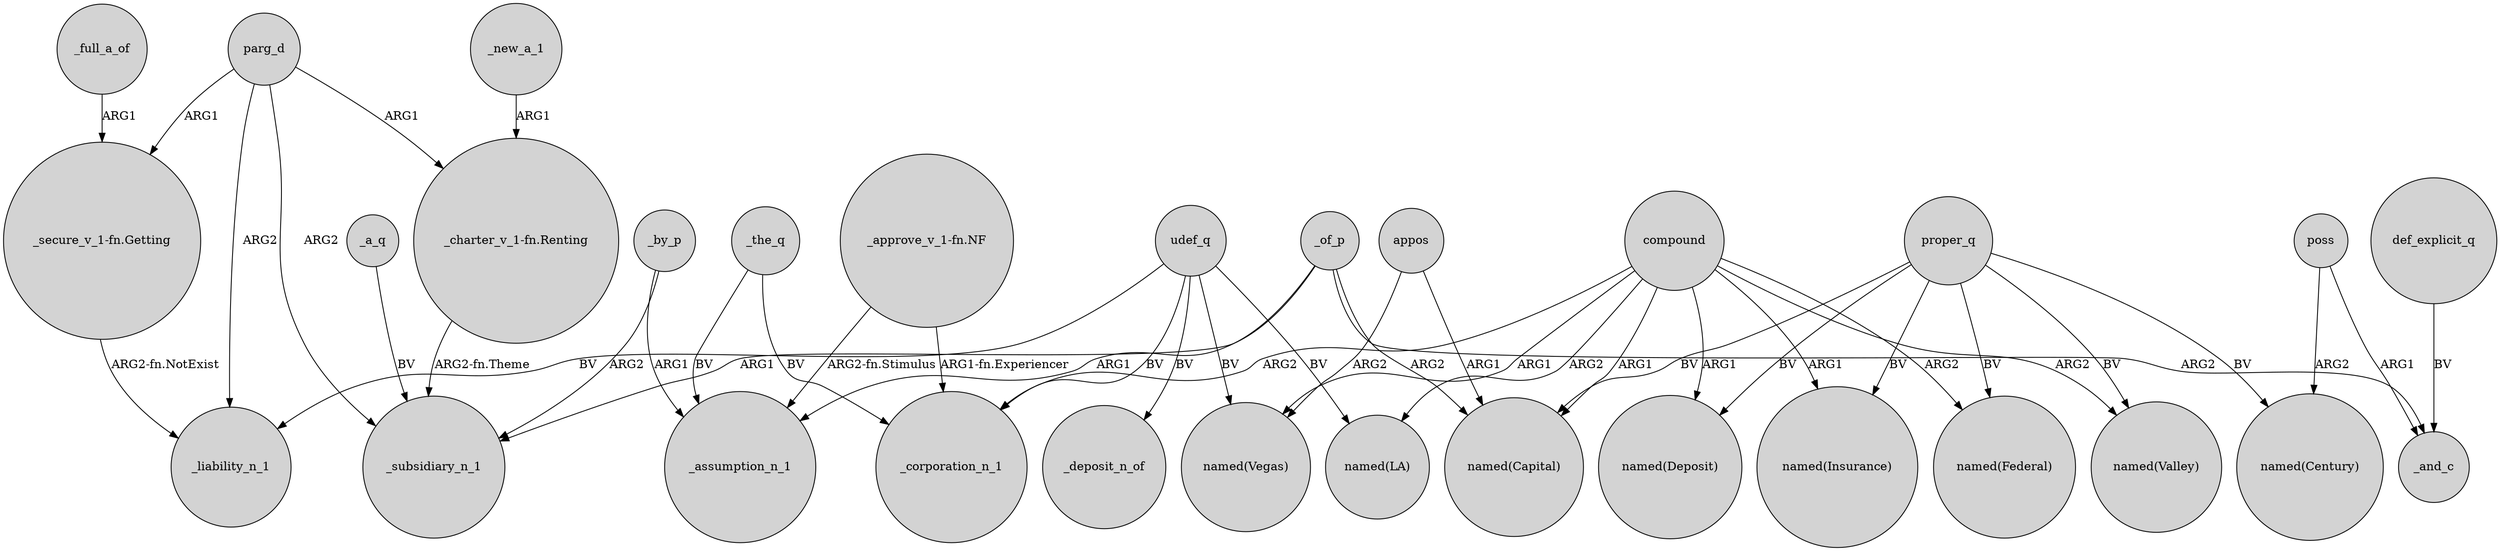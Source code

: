 digraph {
	node [shape=circle style=filled]
	appos -> "named(Vegas)" [label=ARG2]
	parg_d -> "_charter_v_1-fn.Renting" [label=ARG1]
	udef_q -> _liability_n_1 [label=BV]
	_of_p -> _subsidiary_n_1 [label=ARG1]
	proper_q -> "named(Capital)" [label=BV]
	poss -> _and_c [label=ARG1]
	compound -> "named(LA)" [label=ARG2]
	parg_d -> _liability_n_1 [label=ARG2]
	_the_q -> _corporation_n_1 [label=BV]
	def_explicit_q -> _and_c [label=BV]
	compound -> "named(Deposit)" [label=ARG1]
	compound -> "named(Vegas)" [label=ARG1]
	_of_p -> _assumption_n_1 [label=ARG1]
	compound -> _corporation_n_1 [label=ARG2]
	"_secure_v_1-fn.Getting" -> _liability_n_1 [label="ARG2-fn.NotExist"]
	"_approve_v_1-fn.NF" -> _assumption_n_1 [label="ARG2-fn.Stimulus"]
	parg_d -> "_secure_v_1-fn.Getting" [label=ARG1]
	_of_p -> _and_c [label=ARG2]
	appos -> "named(Capital)" [label=ARG1]
	proper_q -> "named(Century)" [label=BV]
	_the_q -> _assumption_n_1 [label=BV]
	proper_q -> "named(Deposit)" [label=BV]
	_by_p -> _assumption_n_1 [label=ARG1]
	_a_q -> _subsidiary_n_1 [label=BV]
	_new_a_1 -> "_charter_v_1-fn.Renting" [label=ARG1]
	proper_q -> "named(Valley)" [label=BV]
	udef_q -> _deposit_n_of [label=BV]
	udef_q -> _corporation_n_1 [label=BV]
	parg_d -> _subsidiary_n_1 [label=ARG2]
	_of_p -> "named(Capital)" [label=ARG2]
	udef_q -> "named(Vegas)" [label=BV]
	_by_p -> _subsidiary_n_1 [label=ARG2]
	proper_q -> "named(Federal)" [label=BV]
	proper_q -> "named(Insurance)" [label=BV]
	udef_q -> "named(LA)" [label=BV]
	poss -> "named(Century)" [label=ARG2]
	compound -> "named(Insurance)" [label=ARG1]
	"_approve_v_1-fn.NF" -> _corporation_n_1 [label="ARG1-fn.Experiencer"]
	"_charter_v_1-fn.Renting" -> _subsidiary_n_1 [label="ARG2-fn.Theme"]
	compound -> "named(Federal)" [label=ARG2]
	_full_a_of -> "_secure_v_1-fn.Getting" [label=ARG1]
	compound -> "named(Valley)" [label=ARG2]
	compound -> "named(Capital)" [label=ARG1]
}
